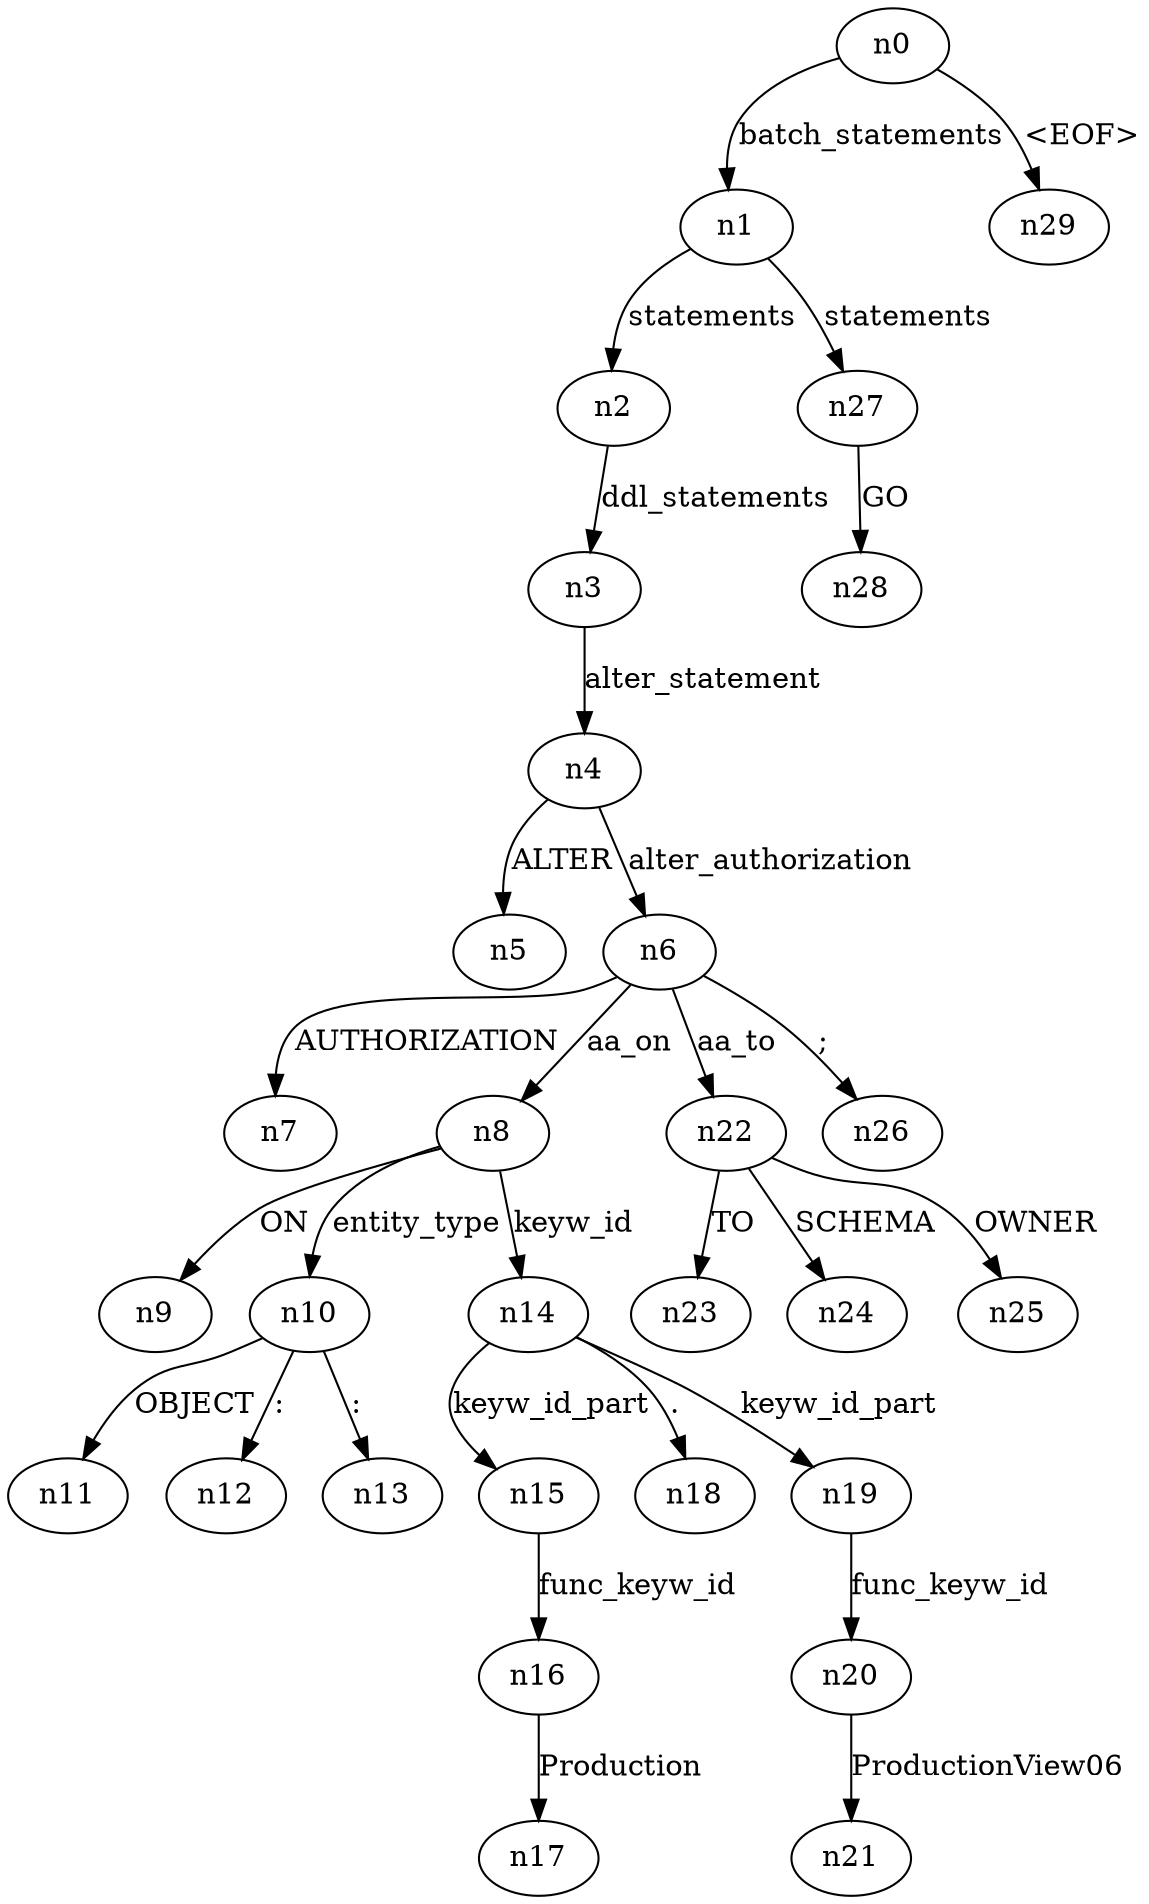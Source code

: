 digraph ParseTree {
  n0 -> n1 [label="batch_statements"];
  n1 -> n2 [label="statements"];
  n2 -> n3 [label="ddl_statements"];
  n3 -> n4 [label="alter_statement"];
  n4 -> n5 [label="ALTER"];
  n4 -> n6 [label="alter_authorization"];
  n6 -> n7 [label="AUTHORIZATION"];
  n6 -> n8 [label="aa_on"];
  n8 -> n9 [label="ON"];
  n8 -> n10 [label="entity_type"];
  n10 -> n11 [label="OBJECT"];
  n10 -> n12 [label=":"];
  n10 -> n13 [label=":"];
  n8 -> n14 [label="keyw_id"];
  n14 -> n15 [label="keyw_id_part"];
  n15 -> n16 [label="func_keyw_id"];
  n16 -> n17 [label="Production"];
  n14 -> n18 [label="."];
  n14 -> n19 [label="keyw_id_part"];
  n19 -> n20 [label="func_keyw_id"];
  n20 -> n21 [label="ProductionView06"];
  n6 -> n22 [label="aa_to"];
  n22 -> n23 [label="TO"];
  n22 -> n24 [label="SCHEMA"];
  n22 -> n25 [label="OWNER"];
  n6 -> n26 [label=";"];
  n1 -> n27 [label="statements"];
  n27 -> n28 [label="GO"];
  n0 -> n29 [label="<EOF>"];
}